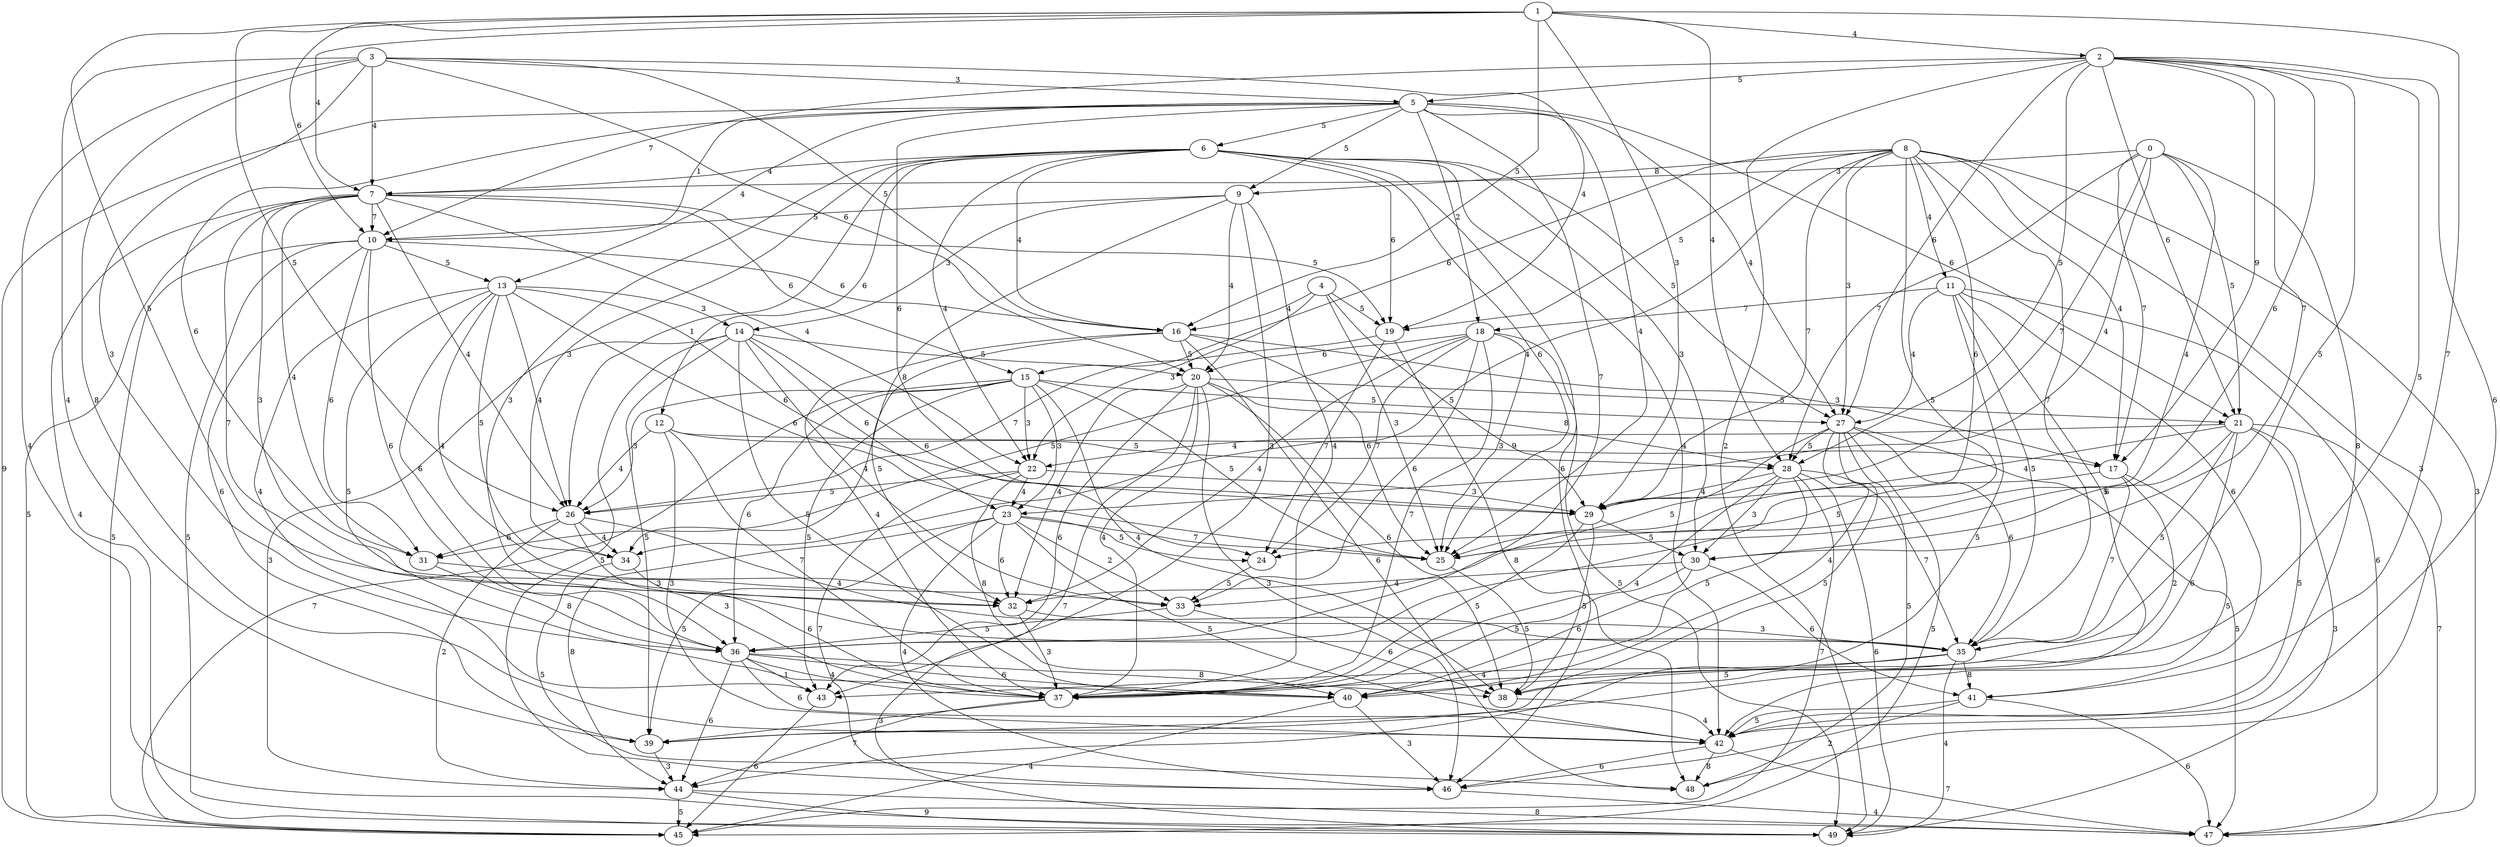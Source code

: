 strict digraph "" {
	0 -> 7	[label=3];
	0 -> 17	[label=7];
	0 -> 21	[label=5];
	0 -> 23	[label=4];
	0 -> 25	[label=4];
	0 -> 28	[label=7];
	0 -> 29	[label=7];
	0 -> 42	[label=8];
	7 -> 10	[label=7];
	7 -> 26	[label=4];
	7 -> 35	[label=7];
	7 -> 49	[label=4];
	7 -> 19	[label=5];
	7 -> 22	[label=4];
	7 -> 31	[label=4];
	7 -> 45	[label=5];
	7 -> 15	[label=6];
	7 -> 33	[label=3];
	17 -> 42	[label=5];
	17 -> 35	[label=7];
	17 -> 37	[label=2];
	17 -> 24	[label=5];
	21 -> 29	[label=4];
	21 -> 42	[label=5];
	21 -> 30	[label=6];
	21 -> 35	[label=5];
	21 -> 49	[label=3];
	21 -> 39	[label=6];
	21 -> 47	[label=7];
	21 -> 22	[label=4];
	23 -> 25	[label=7];
	23 -> 42	[label=5];
	23 -> 32	[label=6];
	23 -> 39	[label=5];
	23 -> 46	[label=4];
	23 -> 33	[label=2];
	23 -> 44	[label=8];
	23 -> 24	[label=5];
	25 -> 38	[label=5];
	28 -> 29	[label=4];
	28 -> 30	[label=3];
	28 -> 35	[label=7];
	28 -> 40	[label=5];
	28 -> 49	[label=6];
	28 -> 45	[label=7];
	28 -> 37	[label=4];
	29 -> 30	[label=5];
	29 -> 37	[label=5];
	29 -> 38	[label=5];
	42 -> 47	[label=7];
	42 -> 46	[label=6];
	42 -> 48	[label=8];
	1 -> 7	[label=4];
	1 -> 28	[label=4];
	1 -> 29	[label=3];
	1 -> 2	[label=4];
	1 -> 10	[label=6];
	1 -> 16	[label=5];
	1 -> 26	[label=5];
	1 -> 32	[label=5];
	1 -> 41	[label=7];
	2 -> 17	[label=9];
	2 -> 21	[label=6];
	2 -> 25	[label=6];
	2 -> 28	[label=5];
	2 -> 42	[label=6];
	2 -> 10	[label=7];
	2 -> 5	[label=5];
	2 -> 27	[label=6];
	2 -> 30	[label=7];
	2 -> 35	[label=5];
	2 -> 40	[label=5];
	2 -> 49	[label=2];
	10 -> 16	[label=6];
	10 -> 49	[label=5];
	10 -> 36	[label=6];
	10 -> 39	[label=6];
	10 -> 13	[label=5];
	10 -> 31	[label=6];
	10 -> 45	[label=5];
	16 -> 17	[label=3];
	16 -> 25	[label=6];
	16 -> 32	[label=5];
	16 -> 20	[label=5];
	16 -> 48	[label=6];
	16 -> 37	[label=4];
	26 -> 35	[label=4];
	26 -> 31	[label=6];
	26 -> 34	[label=4];
	26 -> 37	[label=3];
	26 -> 44	[label=2];
	32 -> 35	[label=3];
	32 -> 37	[label=3];
	41 -> 42	[label=5];
	41 -> 47	[label=6];
	41 -> 46	[label=2];
	5 -> 21	[label=6];
	5 -> 25	[label=4];
	5 -> 29	[label=6];
	5 -> 10	[label=1];
	5 -> 27	[label=4];
	5 -> 36	[label=7];
	5 -> 6	[label=5];
	5 -> 9	[label=5];
	5 -> 13	[label=4];
	5 -> 18	[label=2];
	5 -> 31	[label=6];
	5 -> 45	[label=9];
	27 -> 28	[label=5];
	27 -> 35	[label=6];
	27 -> 40	[label=4];
	27 -> 39	[label=5];
	27 -> 47	[label=5];
	27 -> 45	[label=5];
	27 -> 33	[label=5];
	27 -> 48	[label=5];
	30 -> 32	[label=4];
	30 -> 41	[label=6];
	30 -> 40	[label=6];
	30 -> 37	[label=5];
	35 -> 41	[label=8];
	35 -> 49	[label=4];
	35 -> 43	[label=4];
	35 -> 38	[label=5];
	40 -> 45	[label=4];
	40 -> 46	[label=3];
	3 -> 7	[label=4];
	3 -> 42	[label=8];
	3 -> 16	[label=5];
	3 -> 5	[label=3];
	3 -> 19	[label=4];
	3 -> 20	[label=6];
	3 -> 36	[label=3];
	3 -> 39	[label=4];
	3 -> 47	[label=4];
	19 -> 26	[label=7];
	19 -> 48	[label=8];
	19 -> 24	[label=7];
	20 -> 21	[label=5];
	20 -> 28	[label=8];
	20 -> 32	[label=4];
	20 -> 49	[label=7];
	20 -> 46	[label=3];
	20 -> 37	[label=4];
	20 -> 43	[label=6];
	20 -> 38	[label=6];
	36 -> 42	[label=6];
	36 -> 40	[label=6];
	36 -> 37	[label=4];
	36 -> 43	[label=1];
	36 -> 38	[label=8];
	36 -> 44	[label=6];
	39 -> 44	[label=3];
	4 -> 25	[label=3];
	4 -> 29	[label=5];
	4 -> 16	[label=4];
	4 -> 19	[label=5];
	4 -> 22	[label=3];
	22 -> 23	[label=4];
	22 -> 29	[label=3];
	22 -> 26	[label=5];
	22 -> 40	[label=8];
	22 -> 46	[label=7];
	6 -> 7	[label=4];
	6 -> 25	[label=6];
	6 -> 42	[label=4];
	6 -> 16	[label=4];
	6 -> 26	[label=1];
	6 -> 27	[label=5];
	6 -> 30	[label=3];
	6 -> 19	[label=6];
	6 -> 36	[label=3];
	6 -> 22	[label=4];
	6 -> 12	[label=6];
	6 -> 34	[label=3];
	6 -> 46	[label=6];
	9 -> 10	[label=5];
	9 -> 20	[label=4];
	9 -> 34	[label=8];
	9 -> 14	[label=3];
	9 -> 37	[label=4];
	9 -> 43	[label=3];
	13 -> 25	[label=6];
	13 -> 29	[label=6];
	13 -> 26	[label=4];
	13 -> 32	[label=4];
	13 -> 40	[label=5];
	13 -> 36	[label=6];
	13 -> 34	[label=5];
	13 -> 14	[label=3];
	13 -> 43	[label=4];
	18 -> 25	[label=3];
	18 -> 32	[label=4];
	18 -> 49	[label=5];
	18 -> 20	[label=6];
	18 -> 31	[label=5];
	18 -> 33	[label=6];
	18 -> 37	[label=7];
	18 -> 24	[label=7];
	31 -> 32	[label=3];
	31 -> 36	[label=8];
	12 -> 17	[label=9];
	12 -> 28	[label=5];
	12 -> 42	[label=3];
	12 -> 26	[label=4];
	12 -> 37	[label=7];
	34 -> 48	[label=5];
	34 -> 37	[label=6];
	46 -> 47	[label=4];
	15 -> 23	[label=3];
	15 -> 25	[label=5];
	15 -> 26	[label=3];
	15 -> 27	[label=5];
	15 -> 36	[label=6];
	15 -> 22	[label=3];
	15 -> 45	[label=7];
	15 -> 43	[label=5];
	15 -> 38	[label=4];
	33 -> 36	[label=5];
	33 -> 38	[label=6];
	8 -> 17	[label=4];
	8 -> 25	[label=6];
	8 -> 29	[label=7];
	8 -> 27	[label=3];
	8 -> 35	[label=7];
	8 -> 19	[label=5];
	8 -> 36	[label=5];
	8 -> 47	[label=3];
	8 -> 9	[label=8];
	8 -> 34	[label=4];
	8 -> 15	[label=6];
	8 -> 11	[label=4];
	8 -> 48	[label=3];
	11 -> 41	[label=6];
	11 -> 27	[label=4];
	11 -> 35	[label=5];
	11 -> 47	[label=6];
	11 -> 18	[label=7];
	11 -> 38	[label=5];
	11 -> 44	[label=5];
	14 -> 23	[label=6];
	14 -> 40	[label=5];
	14 -> 20	[label=5];
	14 -> 39	[label=5];
	14 -> 46	[label=5];
	14 -> 33	[label=4];
	14 -> 44	[label=3];
	14 -> 24	[label=6];
	37 -> 39	[label=3];
	37 -> 44	[label=7];
	43 -> 45	[label=6];
	38 -> 42	[label=4];
	44 -> 49	[label=9];
	44 -> 47	[label=8];
	44 -> 45	[label=5];
	24 -> 33	[label=5];
}
